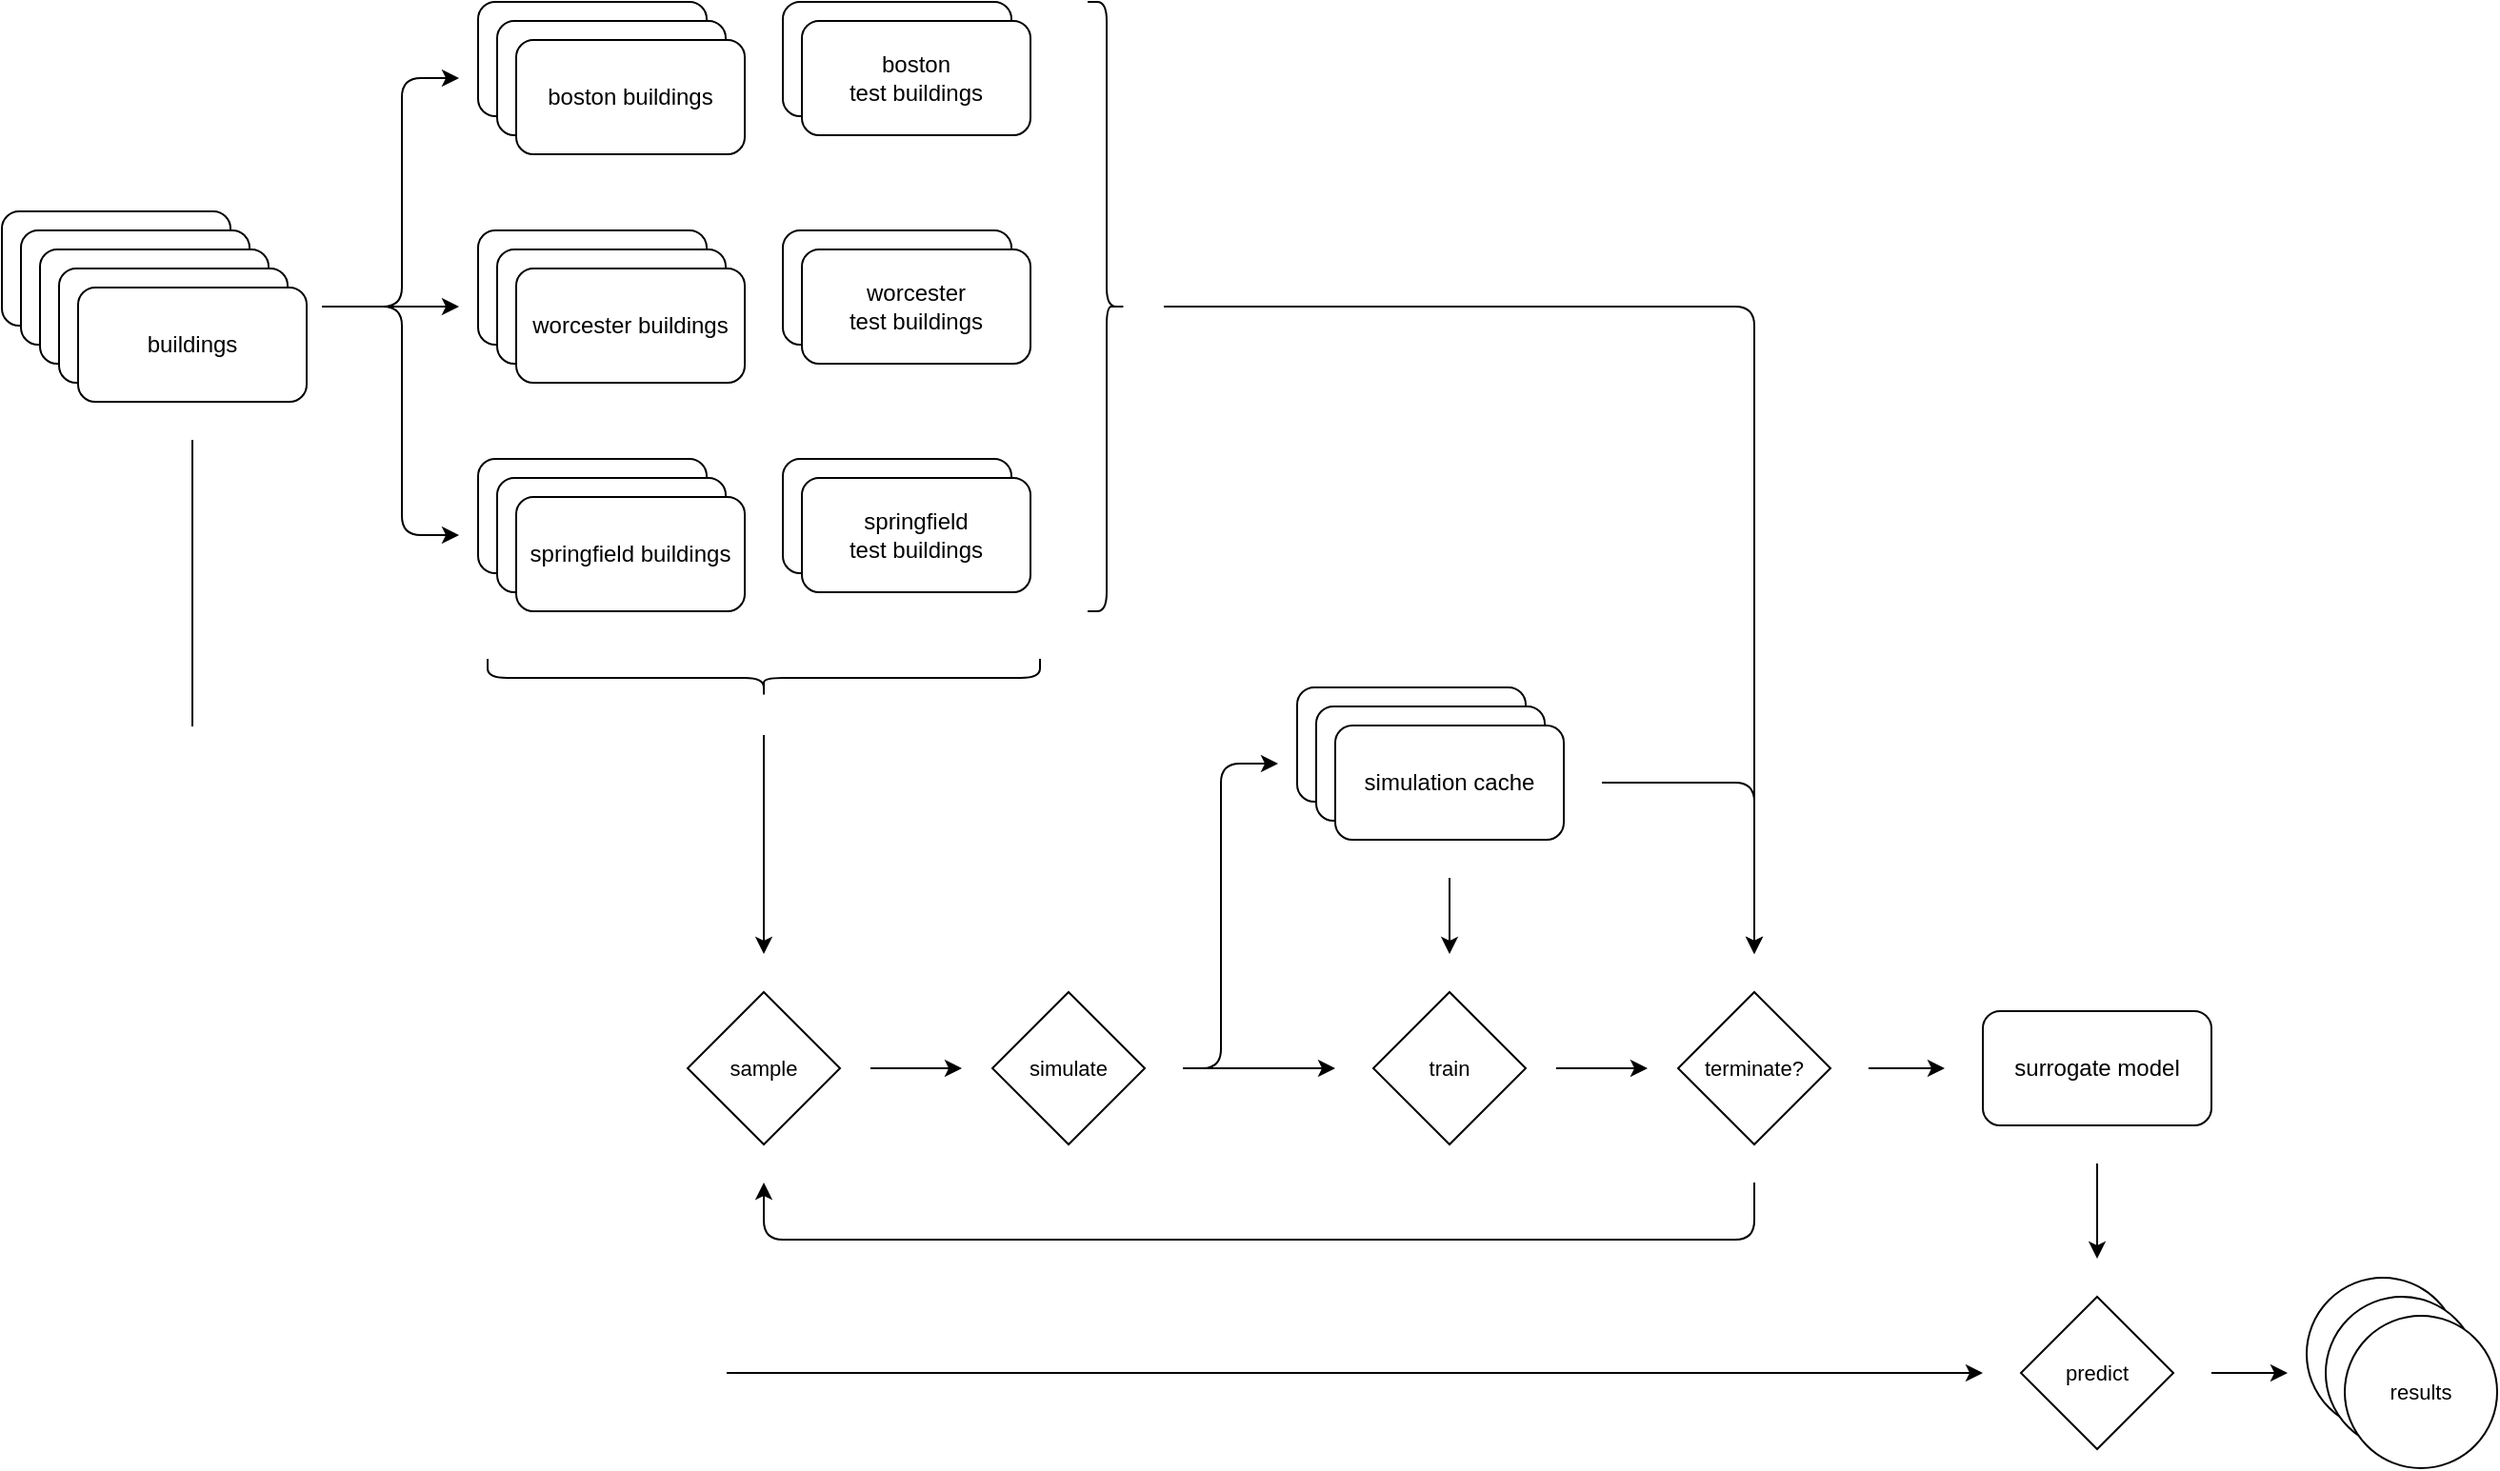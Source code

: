 <mxfile>
    <diagram id="mw7QsSwhuJoCZZOwupWU" name="Page-1">
        <mxGraphModel dx="1585" dy="1293" grid="1" gridSize="10" guides="1" tooltips="1" connect="1" arrows="1" fold="1" page="1" pageScale="1" pageWidth="1700" pageHeight="1100" math="0" shadow="0">
            <root>
                <mxCell id="0"/>
                <mxCell id="1" parent="0"/>
                <mxCell id="85" value="results" style="ellipse;whiteSpace=wrap;html=1;aspect=fixed;fontFamily=Helvetica;fontSize=11;fontColor=default;" vertex="1" parent="1">
                    <mxGeometry x="1240" y="710" width="80" height="80" as="geometry"/>
                </mxCell>
                <mxCell id="53" value="simulation cache" style="rounded=1;whiteSpace=wrap;html=1;" vertex="1" parent="1">
                    <mxGeometry x="710" y="400" width="120" height="60" as="geometry"/>
                </mxCell>
                <mxCell id="39" value="buildings" style="rounded=1;whiteSpace=wrap;html=1;" vertex="1" parent="1">
                    <mxGeometry x="30" y="150" width="120" height="60" as="geometry"/>
                </mxCell>
                <mxCell id="9" value="" style="group" vertex="1" connectable="0" parent="1">
                    <mxGeometry x="280" y="160" width="140" height="80" as="geometry"/>
                </mxCell>
                <mxCell id="10" value="" style="rounded=1;whiteSpace=wrap;html=1;" vertex="1" parent="9">
                    <mxGeometry width="120" height="60" as="geometry"/>
                </mxCell>
                <mxCell id="11" value="" style="rounded=1;whiteSpace=wrap;html=1;" vertex="1" parent="9">
                    <mxGeometry x="10" y="10" width="120" height="60" as="geometry"/>
                </mxCell>
                <mxCell id="12" value="worcester buildings" style="rounded=1;whiteSpace=wrap;html=1;" vertex="1" parent="9">
                    <mxGeometry x="20" y="20" width="120" height="60" as="geometry"/>
                </mxCell>
                <mxCell id="18" style="edgeStyle=orthogonalEdgeStyle;html=1;sourcePerimeterSpacing=28;targetPerimeterSpacing=20;" edge="1" parent="1" source="3" target="11">
                    <mxGeometry relative="1" as="geometry"/>
                </mxCell>
                <mxCell id="5" value="" style="rounded=1;whiteSpace=wrap;html=1;" vertex="1" parent="1">
                    <mxGeometry x="280" y="40" width="120" height="60" as="geometry"/>
                </mxCell>
                <mxCell id="6" value="" style="rounded=1;whiteSpace=wrap;html=1;" vertex="1" parent="1">
                    <mxGeometry x="290" y="50" width="120" height="60" as="geometry"/>
                </mxCell>
                <mxCell id="2" value="" style="rounded=1;whiteSpace=wrap;html=1;" vertex="1" parent="1">
                    <mxGeometry x="40" y="160" width="120" height="60" as="geometry"/>
                </mxCell>
                <mxCell id="20" style="edgeStyle=orthogonalEdgeStyle;shape=connector;rounded=1;html=1;labelBackgroundColor=default;strokeColor=default;fontFamily=Helvetica;fontSize=11;fontColor=default;endArrow=classic;sourcePerimeterSpacing=28;targetPerimeterSpacing=20;" edge="1" parent="1" source="3" target="6">
                    <mxGeometry relative="1" as="geometry">
                        <Array as="points">
                            <mxPoint x="240" y="200"/>
                            <mxPoint x="240" y="80"/>
                        </Array>
                    </mxGeometry>
                </mxCell>
                <mxCell id="21" style="edgeStyle=orthogonalEdgeStyle;shape=connector;rounded=1;html=1;labelBackgroundColor=default;strokeColor=default;fontFamily=Helvetica;fontSize=11;fontColor=default;endArrow=classic;sourcePerimeterSpacing=28;targetPerimeterSpacing=20;" edge="1" parent="1" source="3" target="15">
                    <mxGeometry relative="1" as="geometry">
                        <Array as="points">
                            <mxPoint x="240" y="200"/>
                            <mxPoint x="240" y="320"/>
                        </Array>
                    </mxGeometry>
                </mxCell>
                <mxCell id="3" value="" style="rounded=1;whiteSpace=wrap;html=1;" vertex="1" parent="1">
                    <mxGeometry x="50" y="170" width="120" height="60" as="geometry"/>
                </mxCell>
                <mxCell id="14" value="" style="rounded=1;whiteSpace=wrap;html=1;" vertex="1" parent="1">
                    <mxGeometry x="280" y="280" width="120" height="60" as="geometry"/>
                </mxCell>
                <mxCell id="15" value="" style="rounded=1;whiteSpace=wrap;html=1;" vertex="1" parent="1">
                    <mxGeometry x="290" y="290" width="120" height="60" as="geometry"/>
                </mxCell>
                <mxCell id="16" value="springfield buildings" style="rounded=1;whiteSpace=wrap;html=1;" vertex="1" parent="1">
                    <mxGeometry x="300" y="300" width="120" height="60" as="geometry"/>
                </mxCell>
                <mxCell id="7" value="boston buildings" style="rounded=1;whiteSpace=wrap;html=1;" vertex="1" parent="1">
                    <mxGeometry x="300" y="60" width="120" height="60" as="geometry"/>
                </mxCell>
                <mxCell id="4" value="buildings" style="rounded=1;whiteSpace=wrap;html=1;" vertex="1" parent="1">
                    <mxGeometry x="60" y="180" width="120" height="60" as="geometry"/>
                </mxCell>
                <mxCell id="25" value="boston&lt;br&gt;test buildings" style="rounded=1;whiteSpace=wrap;html=1;" vertex="1" parent="1">
                    <mxGeometry x="440" y="40" width="120" height="60" as="geometry"/>
                </mxCell>
                <mxCell id="26" value="boston&lt;br&gt;test buildings" style="rounded=1;whiteSpace=wrap;html=1;" vertex="1" parent="1">
                    <mxGeometry x="450" y="50" width="120" height="60" as="geometry"/>
                </mxCell>
                <mxCell id="30" value="boston&lt;br&gt;test buildings" style="rounded=1;whiteSpace=wrap;html=1;" vertex="1" parent="1">
                    <mxGeometry x="440" y="160" width="120" height="60" as="geometry"/>
                </mxCell>
                <mxCell id="31" value="worcester&lt;br&gt;test buildings" style="rounded=1;whiteSpace=wrap;html=1;" vertex="1" parent="1">
                    <mxGeometry x="450" y="170" width="120" height="60" as="geometry"/>
                </mxCell>
                <mxCell id="35" value="boston&lt;br&gt;test buildings" style="rounded=1;whiteSpace=wrap;html=1;" vertex="1" parent="1">
                    <mxGeometry x="440" y="280" width="120" height="60" as="geometry"/>
                </mxCell>
                <mxCell id="36" value="springfield&lt;br&gt;test buildings" style="rounded=1;whiteSpace=wrap;html=1;" vertex="1" parent="1">
                    <mxGeometry x="450" y="290" width="120" height="60" as="geometry"/>
                </mxCell>
                <mxCell id="79" style="edgeStyle=orthogonalEdgeStyle;shape=connector;rounded=1;html=1;labelBackgroundColor=default;strokeColor=default;fontFamily=Helvetica;fontSize=11;fontColor=default;endArrow=classic;sourcePerimeterSpacing=20;targetPerimeterSpacing=20;" edge="1" parent="1" source="38" target="78">
                    <mxGeometry relative="1" as="geometry">
                        <Array as="points">
                            <mxPoint x="130" y="760"/>
                        </Array>
                    </mxGeometry>
                </mxCell>
                <mxCell id="38" value="buildings" style="rounded=1;whiteSpace=wrap;html=1;" vertex="1" parent="1">
                    <mxGeometry x="70" y="190" width="120" height="60" as="geometry"/>
                </mxCell>
                <mxCell id="46" style="edgeStyle=orthogonalEdgeStyle;shape=connector;rounded=1;html=1;labelBackgroundColor=default;strokeColor=default;fontFamily=Helvetica;fontSize=11;fontColor=default;endArrow=classic;sourcePerimeterSpacing=16;targetPerimeterSpacing=16;" edge="1" parent="1" source="40" target="41">
                    <mxGeometry relative="1" as="geometry"/>
                </mxCell>
                <mxCell id="40" value="sample" style="rhombus;whiteSpace=wrap;html=1;fontFamily=Helvetica;fontSize=11;fontColor=default;" vertex="1" parent="1">
                    <mxGeometry x="390" y="560" width="80" height="80" as="geometry"/>
                </mxCell>
                <mxCell id="58" value="" style="edgeStyle=orthogonalEdgeStyle;shape=connector;rounded=1;html=1;labelBackgroundColor=default;strokeColor=default;fontFamily=Helvetica;fontSize=11;fontColor=default;endArrow=classic;sourcePerimeterSpacing=20;targetPerimeterSpacing=20;" edge="1" parent="1" source="41" target="42">
                    <mxGeometry relative="1" as="geometry"/>
                </mxCell>
                <mxCell id="62" style="edgeStyle=orthogonalEdgeStyle;shape=connector;rounded=1;html=1;labelBackgroundColor=default;strokeColor=default;fontFamily=Helvetica;fontSize=11;fontColor=default;endArrow=classic;sourcePerimeterSpacing=20;targetPerimeterSpacing=20;" edge="1" parent="1" source="41" target="48">
                    <mxGeometry relative="1" as="geometry">
                        <Array as="points">
                            <mxPoint x="670" y="600"/>
                            <mxPoint x="670" y="440"/>
                        </Array>
                    </mxGeometry>
                </mxCell>
                <mxCell id="41" value="simulate" style="rhombus;whiteSpace=wrap;html=1;fontFamily=Helvetica;fontSize=11;fontColor=default;" vertex="1" parent="1">
                    <mxGeometry x="550" y="560" width="80" height="80" as="geometry"/>
                </mxCell>
                <mxCell id="47" style="edgeStyle=orthogonalEdgeStyle;shape=connector;rounded=1;html=1;labelBackgroundColor=default;strokeColor=default;fontFamily=Helvetica;fontSize=11;fontColor=default;endArrow=classic;sourcePerimeterSpacing=16;targetPerimeterSpacing=16;" edge="1" parent="1" source="42" target="43">
                    <mxGeometry relative="1" as="geometry"/>
                </mxCell>
                <mxCell id="42" value="train" style="rhombus;whiteSpace=wrap;html=1;fontFamily=Helvetica;fontSize=11;fontColor=default;" vertex="1" parent="1">
                    <mxGeometry x="750" y="560" width="80" height="80" as="geometry"/>
                </mxCell>
                <mxCell id="63" style="edgeStyle=orthogonalEdgeStyle;shape=connector;rounded=1;html=1;labelBackgroundColor=default;strokeColor=default;fontFamily=Helvetica;fontSize=11;fontColor=default;endArrow=classic;sourcePerimeterSpacing=20;targetPerimeterSpacing=20;" edge="1" parent="1" source="43" target="40">
                    <mxGeometry relative="1" as="geometry">
                        <Array as="points">
                            <mxPoint x="950" y="690"/>
                            <mxPoint x="430" y="690"/>
                        </Array>
                    </mxGeometry>
                </mxCell>
                <mxCell id="83" style="edgeStyle=orthogonalEdgeStyle;shape=connector;rounded=1;html=1;labelBackgroundColor=default;strokeColor=default;fontFamily=Helvetica;fontSize=11;fontColor=default;endArrow=classic;sourcePerimeterSpacing=20;targetPerimeterSpacing=20;" edge="1" parent="1" source="43" target="77">
                    <mxGeometry relative="1" as="geometry"/>
                </mxCell>
                <mxCell id="43" value="terminate?" style="rhombus;whiteSpace=wrap;html=1;fontFamily=Helvetica;fontSize=11;fontColor=default;" vertex="1" parent="1">
                    <mxGeometry x="910" y="560" width="80" height="80" as="geometry"/>
                </mxCell>
                <mxCell id="48" value="simulation cache" style="rounded=1;whiteSpace=wrap;html=1;" vertex="1" parent="1">
                    <mxGeometry x="720" y="410" width="120" height="60" as="geometry"/>
                </mxCell>
                <mxCell id="60" style="edgeStyle=orthogonalEdgeStyle;shape=connector;rounded=1;html=1;labelBackgroundColor=default;strokeColor=default;fontFamily=Helvetica;fontSize=11;fontColor=default;endArrow=classic;sourcePerimeterSpacing=20;targetPerimeterSpacing=20;" edge="1" parent="1" source="52" target="42">
                    <mxGeometry relative="1" as="geometry"/>
                </mxCell>
                <mxCell id="76" style="edgeStyle=orthogonalEdgeStyle;shape=connector;rounded=1;html=1;labelBackgroundColor=default;strokeColor=default;fontFamily=Helvetica;fontSize=11;fontColor=default;endArrow=classic;sourcePerimeterSpacing=20;targetPerimeterSpacing=20;" edge="1" parent="1" source="52" target="43">
                    <mxGeometry relative="1" as="geometry"/>
                </mxCell>
                <mxCell id="52" value="simulation cache" style="rounded=1;whiteSpace=wrap;html=1;" vertex="1" parent="1">
                    <mxGeometry x="730" y="420" width="120" height="60" as="geometry"/>
                </mxCell>
                <mxCell id="88" style="edgeStyle=orthogonalEdgeStyle;shape=connector;rounded=1;html=1;labelBackgroundColor=default;strokeColor=default;fontFamily=Helvetica;fontSize=11;fontColor=default;endArrow=classic;sourcePerimeterSpacing=20;targetPerimeterSpacing=20;" edge="1" parent="1" source="65" target="43">
                    <mxGeometry relative="1" as="geometry"/>
                </mxCell>
                <mxCell id="65" value="" style="shape=curlyBracket;whiteSpace=wrap;html=1;rounded=1;flipH=1;labelPosition=right;verticalLabelPosition=middle;align=left;verticalAlign=middle;fontFamily=Helvetica;fontSize=11;fontColor=default;" vertex="1" parent="1">
                    <mxGeometry x="600" y="40" width="20" height="320" as="geometry"/>
                </mxCell>
                <mxCell id="87" style="edgeStyle=orthogonalEdgeStyle;shape=connector;rounded=1;html=1;labelBackgroundColor=default;strokeColor=default;fontFamily=Helvetica;fontSize=11;fontColor=default;endArrow=classic;sourcePerimeterSpacing=20;targetPerimeterSpacing=20;" edge="1" parent="1" source="74" target="40">
                    <mxGeometry relative="1" as="geometry"/>
                </mxCell>
                <mxCell id="74" value="" style="shape=curlyBracket;whiteSpace=wrap;html=1;rounded=1;labelPosition=left;verticalLabelPosition=middle;align=right;verticalAlign=middle;fontFamily=Helvetica;fontSize=11;fontColor=default;rotation=-90;" vertex="1" parent="1">
                    <mxGeometry x="420" y="250" width="20" height="290" as="geometry"/>
                </mxCell>
                <mxCell id="80" style="edgeStyle=orthogonalEdgeStyle;shape=connector;rounded=1;html=1;labelBackgroundColor=default;strokeColor=default;fontFamily=Helvetica;fontSize=11;fontColor=default;endArrow=classic;sourcePerimeterSpacing=20;targetPerimeterSpacing=20;" edge="1" parent="1" source="77" target="78">
                    <mxGeometry relative="1" as="geometry"/>
                </mxCell>
                <mxCell id="77" value="surrogate model" style="rounded=1;whiteSpace=wrap;html=1;" vertex="1" parent="1">
                    <mxGeometry x="1070" y="570" width="120" height="60" as="geometry"/>
                </mxCell>
                <mxCell id="82" style="edgeStyle=orthogonalEdgeStyle;shape=connector;rounded=1;html=1;labelBackgroundColor=default;strokeColor=default;fontFamily=Helvetica;fontSize=11;fontColor=default;endArrow=classic;sourcePerimeterSpacing=20;targetPerimeterSpacing=20;" edge="1" parent="1" source="78" target="81">
                    <mxGeometry relative="1" as="geometry"/>
                </mxCell>
                <mxCell id="78" value="predict" style="rhombus;whiteSpace=wrap;html=1;fontFamily=Helvetica;fontSize=11;fontColor=default;" vertex="1" parent="1">
                    <mxGeometry x="1090" y="720" width="80" height="80" as="geometry"/>
                </mxCell>
                <mxCell id="81" value="results" style="ellipse;whiteSpace=wrap;html=1;aspect=fixed;fontFamily=Helvetica;fontSize=11;fontColor=default;" vertex="1" parent="1">
                    <mxGeometry x="1250" y="720" width="80" height="80" as="geometry"/>
                </mxCell>
                <mxCell id="84" value="results" style="ellipse;whiteSpace=wrap;html=1;aspect=fixed;fontFamily=Helvetica;fontSize=11;fontColor=default;" vertex="1" parent="1">
                    <mxGeometry x="1260" y="730" width="80" height="80" as="geometry"/>
                </mxCell>
            </root>
        </mxGraphModel>
    </diagram>
</mxfile>
